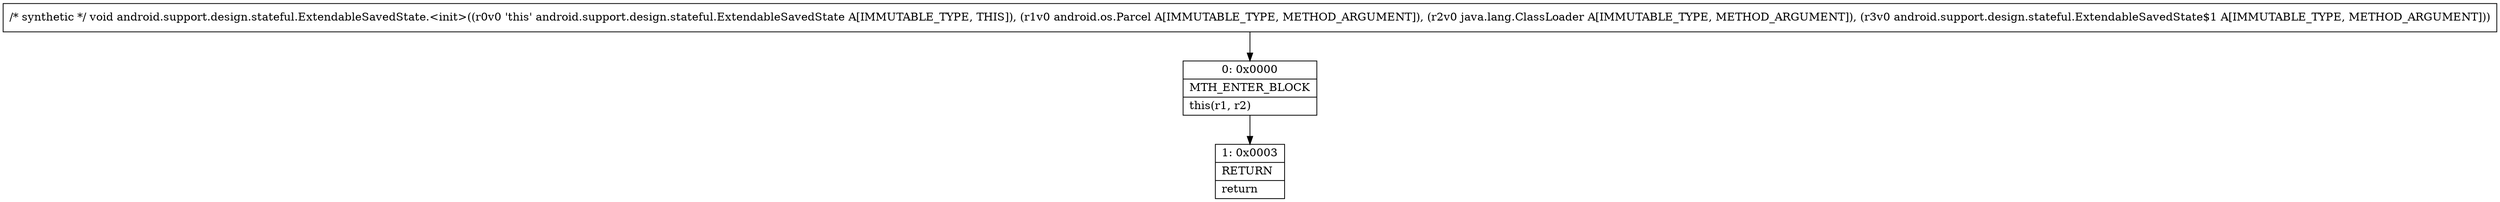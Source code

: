 digraph "CFG forandroid.support.design.stateful.ExtendableSavedState.\<init\>(Landroid\/os\/Parcel;Ljava\/lang\/ClassLoader;Landroid\/support\/design\/stateful\/ExtendableSavedState$1;)V" {
Node_0 [shape=record,label="{0\:\ 0x0000|MTH_ENTER_BLOCK\l|this(r1, r2)\l}"];
Node_1 [shape=record,label="{1\:\ 0x0003|RETURN\l|return\l}"];
MethodNode[shape=record,label="{\/* synthetic *\/ void android.support.design.stateful.ExtendableSavedState.\<init\>((r0v0 'this' android.support.design.stateful.ExtendableSavedState A[IMMUTABLE_TYPE, THIS]), (r1v0 android.os.Parcel A[IMMUTABLE_TYPE, METHOD_ARGUMENT]), (r2v0 java.lang.ClassLoader A[IMMUTABLE_TYPE, METHOD_ARGUMENT]), (r3v0 android.support.design.stateful.ExtendableSavedState$1 A[IMMUTABLE_TYPE, METHOD_ARGUMENT])) }"];
MethodNode -> Node_0;
Node_0 -> Node_1;
}

